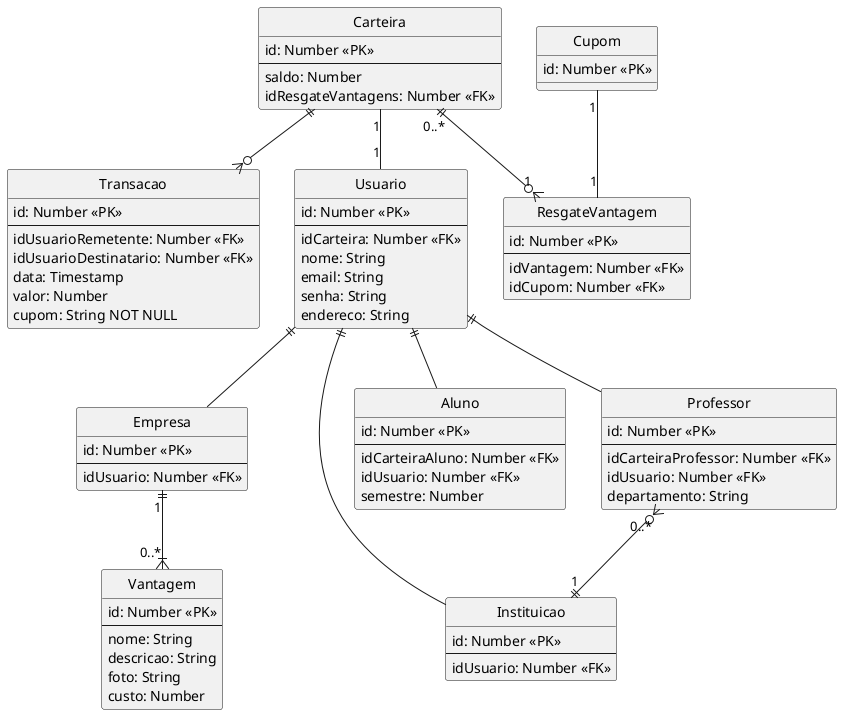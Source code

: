 @startuml DER

skinparam classAttributeIconSize 0
hide circle

entity Usuario {
    id: Number <<PK>>
    ---
    idCarteira: Number <<FK>>
    nome: String
    email: String
    senha: String
    endereco: String
}

entity Instituicao {
    id: Number <<PK>>
    ---
    idUsuario: Number <<FK>>
}

entity Empresa {
    id: Number <<PK>>
    ---
    idUsuario: Number <<FK>>
}

entity Aluno {
    id: Number <<PK>>
    ---
    idCarteiraAluno: Number <<FK>>
    idUsuario: Number <<FK>>
    semestre: Number
}

entity Professor {
    id: Number <<PK>>
    ---
    idCarteiraProfessor: Number <<FK>>
    idUsuario: Number <<FK>>
    departamento: String
}

entity Transacao {
    id: Number <<PK>>
    ---
    idUsuarioRemetente: Number <<FK>>
    idUsuarioDestinatario: Number <<FK>>
    data: Timestamp
    valor: Number
    cupom: String NOT NULL
}

entity Vantagem {
    id: Number <<PK>>
    ---
    nome: String
    descricao: String
    foto: String
    custo: Number
}

entity Carteira {
    id: Number <<PK>>
    ---
    saldo: Number
    idResgateVantagens: Number <<FK>>
}

entity ResgateVantagem{
    id: Number <<PK>>
    ---
    idVantagem: Number <<FK>>
    idCupom: Number <<FK>>
}

entity Cupom{
    id: Number <<PK>>
}

'--------------------------------------
'RELACIONAMENTOS
'--------------------------------------



Empresa "1" ||--|{ "0..*" Vantagem

Cupom "1"--"1" ResgateVantagem

Carteira ||--o{ Transacao
Carteira "0..*"||--o{"1" ResgateVantagem

Usuario ||-- Professor
Usuario ||-- Aluno
Usuario ||-- Instituicao
Usuario ||-- Empresa

Professor "0..*" }o--|| "1" Instituicao
Carteira "1" -- "1" Usuario

@enduml